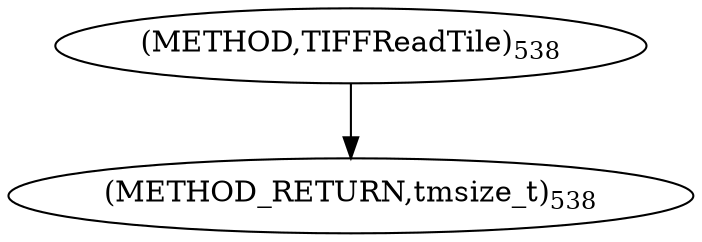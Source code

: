 digraph "TIFFReadTile" {  
"9103" [label = <(METHOD,TIFFReadTile)<SUB>538</SUB>> ]
"9110" [label = <(METHOD_RETURN,tmsize_t)<SUB>538</SUB>> ]
  "9103" -> "9110" 
}

